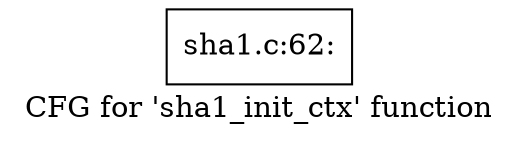 digraph "CFG for 'sha1_init_ctx' function" {
	label="CFG for 'sha1_init_ctx' function";

	Node0xce84fe0 [shape=record,label="{sha1.c:62:}"];
}
